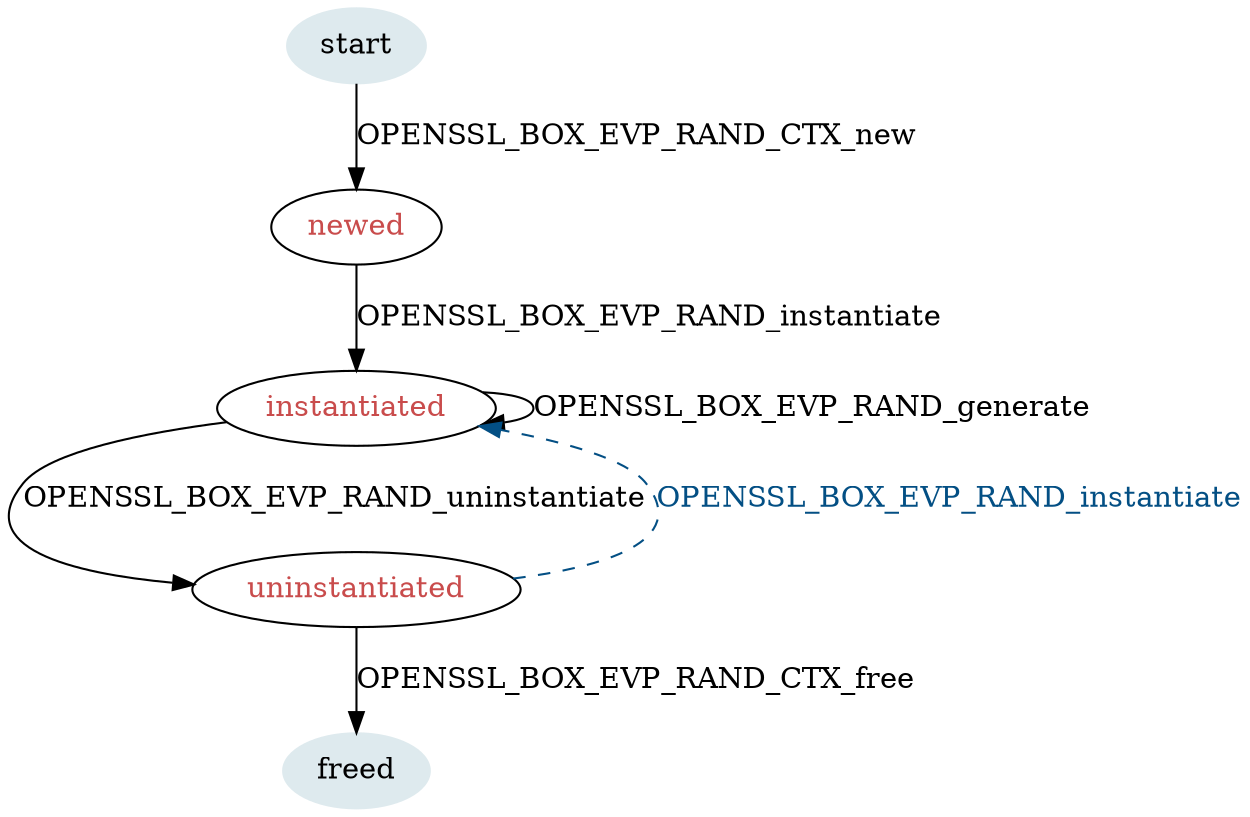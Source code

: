 strict digraph rand {
    bgcolor="transparent";

    begin [label=start, color="#deeaee", style="filled"];
    newed [fontcolor="#c94c4c", style="solid"];
    instantiated [fontcolor="#c94c4c"];
    uninstantiated [fontcolor="#c94c4c"];
    end [label="freed", color="#deeaee", style="filled"];

    begin -> newed [label="OPENSSL_BOX_EVP_RAND_CTX_new"];
    newed -> instantiated [label="OPENSSL_BOX_EVP_RAND_instantiate"];
    instantiated -> instantiated [label="OPENSSL_BOX_EVP_RAND_generate"];
    instantiated -> uninstantiated [label="OPENSSL_BOX_EVP_RAND_uninstantiate"];
    uninstantiated -> end [label="OPENSSL_BOX_EVP_RAND_CTX_free"];
    uninstantiated -> instantiated [label="OPENSSL_BOX_EVP_RAND_instantiate", style=dashed, color="#034f84", fontcolor="#034f84"];
}

